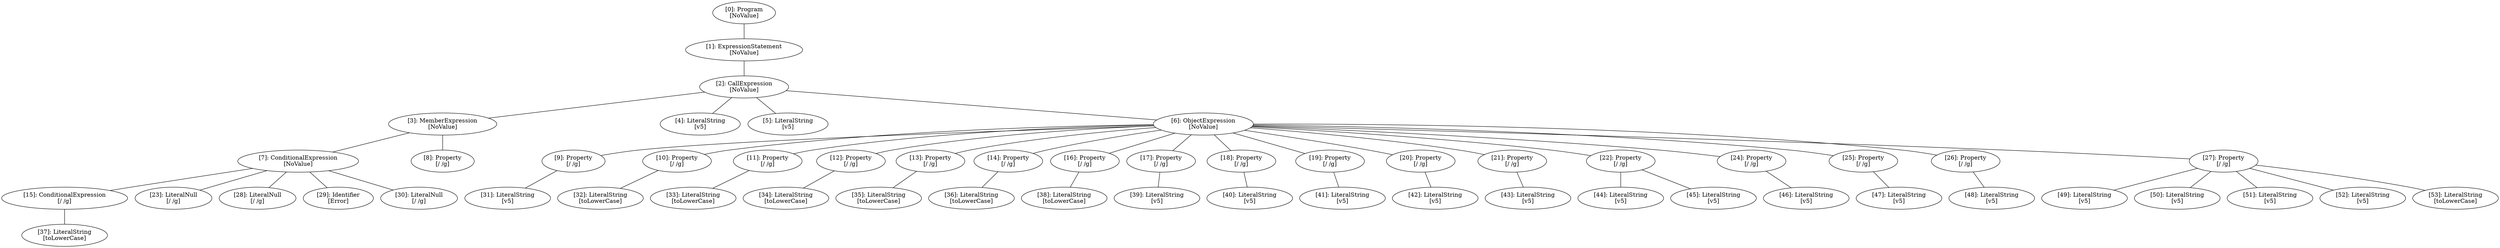 // Result
graph {
	0 [label="[0]: Program
[NoValue]"]
	1 [label="[1]: ExpressionStatement
[NoValue]"]
	2 [label="[2]: CallExpression
[NoValue]"]
	3 [label="[3]: MemberExpression
[NoValue]"]
	4 [label="[4]: LiteralString
[v5]"]
	5 [label="[5]: LiteralString
[v5]"]
	6 [label="[6]: ObjectExpression
[NoValue]"]
	7 [label="[7]: ConditionalExpression
[NoValue]"]
	8 [label="[8]: Property
[/ /g]"]
	9 [label="[9]: Property
[/ /g]"]
	10 [label="[10]: Property
[/ /g]"]
	11 [label="[11]: Property
[/ /g]"]
	12 [label="[12]: Property
[/ /g]"]
	13 [label="[13]: Property
[/ /g]"]
	14 [label="[14]: Property
[/ /g]"]
	15 [label="[15]: ConditionalExpression
[/ /g]"]
	16 [label="[16]: Property
[/ /g]"]
	17 [label="[17]: Property
[/ /g]"]
	18 [label="[18]: Property
[/ /g]"]
	19 [label="[19]: Property
[/ /g]"]
	20 [label="[20]: Property
[/ /g]"]
	21 [label="[21]: Property
[/ /g]"]
	22 [label="[22]: Property
[/ /g]"]
	23 [label="[23]: LiteralNull
[/ /g]"]
	24 [label="[24]: Property
[/ /g]"]
	25 [label="[25]: Property
[/ /g]"]
	26 [label="[26]: Property
[/ /g]"]
	27 [label="[27]: Property
[/ /g]"]
	28 [label="[28]: LiteralNull
[/ /g]"]
	29 [label="[29]: Identifier
[Error]"]
	30 [label="[30]: LiteralNull
[/ /g]"]
	31 [label="[31]: LiteralString
[v5]"]
	32 [label="[32]: LiteralString
[toLowerCase]"]
	33 [label="[33]: LiteralString
[toLowerCase]"]
	34 [label="[34]: LiteralString
[toLowerCase]"]
	35 [label="[35]: LiteralString
[toLowerCase]"]
	36 [label="[36]: LiteralString
[toLowerCase]"]
	37 [label="[37]: LiteralString
[toLowerCase]"]
	38 [label="[38]: LiteralString
[toLowerCase]"]
	39 [label="[39]: LiteralString
[v5]"]
	40 [label="[40]: LiteralString
[v5]"]
	41 [label="[41]: LiteralString
[v5]"]
	42 [label="[42]: LiteralString
[v5]"]
	43 [label="[43]: LiteralString
[v5]"]
	44 [label="[44]: LiteralString
[v5]"]
	45 [label="[45]: LiteralString
[v5]"]
	46 [label="[46]: LiteralString
[v5]"]
	47 [label="[47]: LiteralString
[v5]"]
	48 [label="[48]: LiteralString
[v5]"]
	49 [label="[49]: LiteralString
[v5]"]
	50 [label="[50]: LiteralString
[v5]"]
	51 [label="[51]: LiteralString
[v5]"]
	52 [label="[52]: LiteralString
[v5]"]
	53 [label="[53]: LiteralString
[toLowerCase]"]
	0 -- 1
	1 -- 2
	2 -- 3
	2 -- 4
	2 -- 5
	2 -- 6
	3 -- 7
	3 -- 8
	6 -- 9
	6 -- 10
	6 -- 11
	6 -- 12
	6 -- 13
	6 -- 14
	6 -- 16
	6 -- 17
	6 -- 18
	6 -- 19
	6 -- 20
	6 -- 21
	6 -- 22
	6 -- 24
	6 -- 25
	6 -- 26
	6 -- 27
	7 -- 15
	7 -- 23
	7 -- 28
	7 -- 29
	7 -- 30
	9 -- 31
	10 -- 32
	11 -- 33
	12 -- 34
	13 -- 35
	14 -- 36
	15 -- 37
	16 -- 38
	17 -- 39
	18 -- 40
	19 -- 41
	20 -- 42
	21 -- 43
	22 -- 44
	22 -- 45
	24 -- 46
	25 -- 47
	26 -- 48
	27 -- 49
	27 -- 50
	27 -- 51
	27 -- 52
	27 -- 53
}
